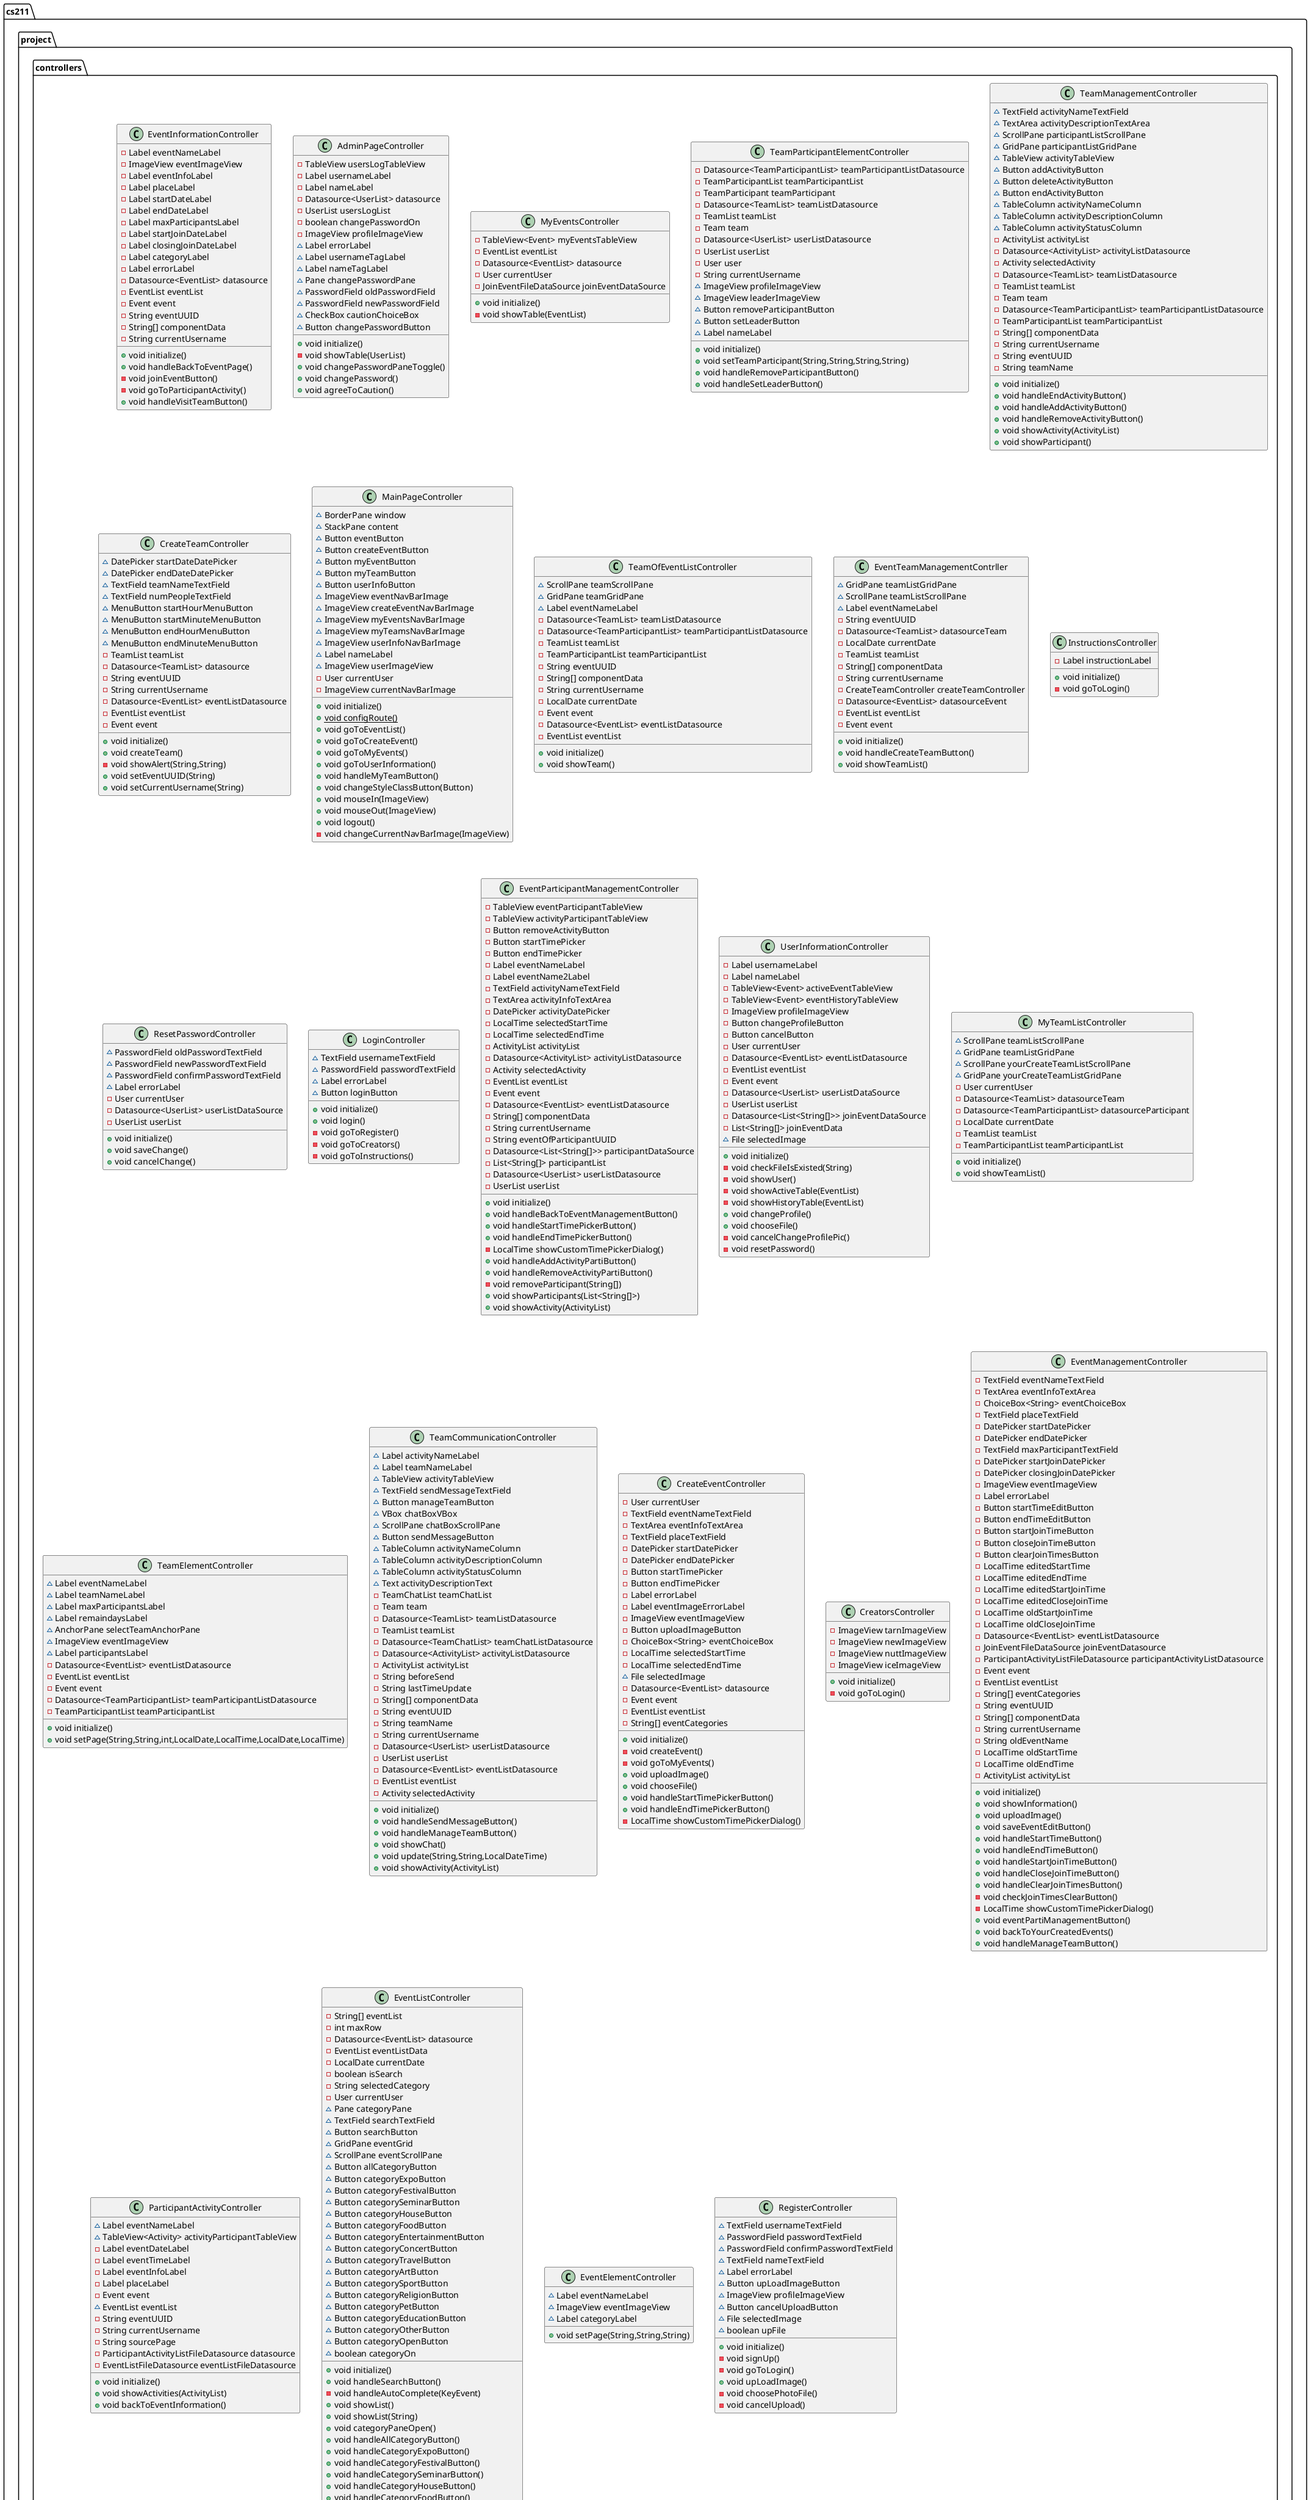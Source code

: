 @startuml
class cs211.project.controllers.EventInformationController {
- Label eventNameLabel
- ImageView eventImageView
- Label eventInfoLabel
- Label placeLabel
- Label startDateLabel
- Label endDateLabel
- Label maxParticipantsLabel
- Label startJoinDateLabel
- Label closingJoinDateLabel
- Label categoryLabel
- Label errorLabel
- Datasource<EventList> datasource
- EventList eventList
- Event event
- String eventUUID
- String[] componentData
- String currentUsername
+ void initialize()
+ void handleBackToEventPage()
- void joinEventButton()
- void goToParticipantActivity()
+ void handleVisitTeamButton()
}
class cs211.project.controllers.AdminPageController {
- TableView usersLogTableView
- Label usernameLabel
- Label nameLabel
- Datasource<UserList> datasource
- UserList usersLogList
- boolean changePasswordOn
- ImageView profileImageView
~ Label errorLabel
~ Label usernameTagLabel
~ Label nameTagLabel
~ Pane changePasswordPane
~ PasswordField oldPasswordField
~ PasswordField newPasswordField
~ CheckBox cautionChoiceBox
~ Button changePasswordButton
+ void initialize()
- void showTable(UserList)
+ void changePasswordPaneToggle()
+ void changePassword()
+ void agreeToCaution()
}
class cs211.project.controllers.MyEventsController {
- TableView<Event> myEventsTableView
- EventList eventList
- Datasource<EventList> datasource
- User currentUser
- JoinEventFileDataSource joinEventDataSource
+ void initialize()
- void showTable(EventList)
}
class cs211.project.controllers.TeamParticipantElementController {
- Datasource<TeamParticipantList> teamParticipantListDatasource
- TeamParticipantList teamParticipantList
- TeamParticipant teamParticipant
- Datasource<TeamList> teamListDatasource
- TeamList teamList
- Team team
- Datasource<UserList> userListDatasource
- UserList userList
- User user
- String currentUsername
~ ImageView profileImageView
~ ImageView leaderImageView
~ Button removeParticipantButton
~ Button setLeaderButton
~ Label nameLabel
+ void initialize()
+ void setTeamParticipant(String,String,String,String)
+ void handleRemoveParticipantButton()
+ void handleSetLeaderButton()
}
class cs211.project.controllers.TeamManagementController {
~ TextField activityNameTextField
~ TextArea activityDescriptionTextArea
~ ScrollPane participantListScrollPane
~ GridPane participantListGridPane
~ TableView activityTableView
~ Button addActivityButton
~ Button deleteActivityButton
~ Button endActivityButton
~ TableColumn activityNameColumn
~ TableColumn activityDescriptionColumn
~ TableColumn activityStatusColumn
- ActivityList activityList
- Datasource<ActivityList> activityListDatasource
- Activity selectedActivity
- Datasource<TeamList> teamListDatasource
- TeamList teamList
- Team team
- Datasource<TeamParticipantList> teamParticipantListDatasource
- TeamParticipantList teamParticipantList
- String[] componentData
- String currentUsername
- String eventUUID
- String teamName
+ void initialize()
+ void handleEndActivityButton()
+ void handleAddActivityButton()
+ void handleRemoveActivityButton()
+ void showActivity(ActivityList)
+ void showParticipant()
}
class cs211.project.controllers.CreateTeamController {
~ DatePicker startDateDatePicker
~ DatePicker endDateDatePicker
~ TextField teamNameTextField
~ TextField numPeopleTextField
~ MenuButton startHourMenuButton
~ MenuButton startMinuteMenuButton
~ MenuButton endHourMenuButton
~ MenuButton endMinuteMenuButton
- TeamList teamList
- Datasource<TeamList> datasource
- String eventUUID
- String currentUsername
- Datasource<EventList> eventListDatasource
- EventList eventList
- Event event
+ void initialize()
+ void createTeam()
- void showAlert(String,String)
+ void setEventUUID(String)
+ void setCurrentUsername(String)
}
class cs211.project.controllers.MainPageController {
~ BorderPane window
~ StackPane content
~ Button eventButton
~ Button createEventButton
~ Button myEventButton
~ Button myTeamButton
~ Button userInfoButton
~ ImageView eventNavBarImage
~ ImageView createEventNavBarImage
~ ImageView myEventsNavBarImage
~ ImageView myTeamsNavBarImage
~ ImageView userInfoNavBarImage
~ Label nameLabel
~ ImageView userImageView
- User currentUser
- ImageView currentNavBarImage
+ void initialize()
+ {static} void configRoute()
+ void goToEventList()
+ void goToCreateEvent()
+ void goToMyEvents()
+ void goToUserInformation()
+ void handleMyTeamButton()
+ void changeStyleClassButton(Button)
+ void mouseIn(ImageView)
+ void mouseOut(ImageView)
+ void logout()
- void changeCurrentNavBarImage(ImageView)
}
class cs211.project.controllers.TeamOfEventListController {
~ ScrollPane teamScrollPane
~ GridPane teamGridPane
~ Label eventNameLabel
- Datasource<TeamList> teamListDatasource
- Datasource<TeamParticipantList> teamParticipantListDatasource
- TeamList teamList
- TeamParticipantList teamParticipantList
- String eventUUID
- String[] componentData
- String currentUsername
- LocalDate currentDate
- Event event
- Datasource<EventList> eventListDatasource
- EventList eventList
+ void initialize()
+ void showTeam()
}
class cs211.project.controllers.EventTeamManagementContrller {
~ GridPane teamListGridPane
~ ScrollPane teamListScrollPane
~ Label eventNameLabel
- String eventUUID
- Datasource<TeamList> datasourceTeam
- LocalDate currentDate
- TeamList teamList
- String[] componentData
- String currentUsername
- CreateTeamController createTeamController
- Datasource<EventList> datasourceEvent
- EventList eventList
- Event event
+ void initialize()
+ void handleCreateTeamButton()
+ void showTeamList()
}
class cs211.project.controllers.InstructionsController {
- Label instructionLabel
+ void initialize()
- void goToLogin()
}
class cs211.project.controllers.ResetPasswordController {
~ PasswordField oldPasswordTextField
~ PasswordField newPasswordTextField
~ PasswordField confirmPasswordTextField
~ Label errorLabel
- User currentUser
- Datasource<UserList> userListDataSource
- UserList userList
+ void initialize()
+ void saveChange()
+ void cancelChange()
}
class cs211.project.controllers.LoginController {
~ TextField usernameTextField
~ PasswordField passwordTextField
~ Label errorLabel
~ Button loginButton
+ void initialize()
+ void login()
- void goToRegister()
- void goToCreators()
- void goToInstructions()
}
class cs211.project.controllers.EventParticipantManagementController {
- TableView eventParticipantTableView
- TableView activityParticipantTableView
- Button removeActivityButton
- Button startTimePicker
- Button endTimePicker
- Label eventNameLabel
- Label eventName2Label
- TextField activityNameTextField
- TextArea activityInfoTextArea
- DatePicker activityDatePicker
- LocalTime selectedStartTime
- LocalTime selectedEndTime
- ActivityList activityList
- Datasource<ActivityList> activityListDatasource
- Activity selectedActivity
- EventList eventList
- Event event
- Datasource<EventList> eventListDatasource
- String[] componentData
- String currentUsername
- String eventOfParticipantUUID
- Datasource<List<String[]>> participantDataSource
- List<String[]> participantList
- Datasource<UserList> userListDatasource
- UserList userList
+ void initialize()
+ void handleBackToEventManagementButton()
+ void handleStartTimePickerButton()
+ void handleEndTimePickerButton()
- LocalTime showCustomTimePickerDialog()
+ void handleAddActivityPartiButton()
+ void handleRemoveActivityPartiButton()
- void removeParticipant(String[])
+ void showParticipants(List<String[]>)
+ void showActivity(ActivityList)
}
class cs211.project.controllers.UserInformationController {
- Label usernameLabel
- Label nameLabel
- TableView<Event> activeEventTableView
- TableView<Event> eventHistoryTableView
- ImageView profileImageView
- Button changeProfileButton
- Button cancelButton
- User currentUser
- Datasource<EventList> eventListDatasource
- EventList eventList
- Event event
- Datasource<UserList> userListDataSource
- UserList userList
- Datasource<List<String[]>> joinEventDataSource
- List<String[]> joinEventData
~ File selectedImage
+ void initialize()
- void checkFileIsExisted(String)
- void showUser()
- void showActiveTable(EventList)
- void showHistoryTable(EventList)
+ void changeProfile()
+ void chooseFile()
- void cancelChangeProfilePic()
- void resetPassword()
}
class cs211.project.controllers.MyTeamListController {
~ ScrollPane teamListScrollPane
~ GridPane teamListGridPane
~ ScrollPane yourCreateTeamListScrollPane
~ GridPane yourCreateTeamListGridPane
- User currentUser
- Datasource<TeamList> datasourceTeam
- Datasource<TeamParticipantList> datasourceParticipant
- LocalDate currentDate
- TeamList teamList
- TeamParticipantList teamParticipantList
+ void initialize()
+ void showTeamList()
}
class cs211.project.controllers.TeamElementController {
~ Label eventNameLabel
~ Label teamNameLabel
~ Label maxParticipantsLabel
~ Label remaindaysLabel
~ AnchorPane selectTeamAnchorPane
~ ImageView eventImageView
~ Label participantsLabel
- Datasource<EventList> eventListDatasource
- EventList eventList
- Event event
- Datasource<TeamParticipantList> teamParticipantListDatasource
- TeamParticipantList teamParticipantList
+ void initialize()
+ void setPage(String,String,int,LocalDate,LocalTime,LocalDate,LocalTime)
}
class cs211.project.controllers.TeamCommunicationController {
~ Label activityNameLabel
~ Label teamNameLabel
~ TableView activityTableView
~ TextField sendMessageTextField
~ Button manageTeamButton
~ VBox chatBoxVBox
~ ScrollPane chatBoxScrollPane
~ Button sendMessageButton
~ TableColumn activityNameColumn
~ TableColumn activityDescriptionColumn
~ TableColumn activityStatusColumn
~ Text activityDescriptionText
- TeamChatList teamChatList
- Team team
- Datasource<TeamList> teamListDatasource
- TeamList teamList
- Datasource<TeamChatList> teamChatListDatasource
- Datasource<ActivityList> activityListDatasource
- ActivityList activityList
- String beforeSend
- String lastTimeUpdate
- String[] componentData
- String eventUUID
- String teamName
- String currentUsername
- Datasource<UserList> userListDatasource
- UserList userList
- Datasource<EventList> eventListDatasource
- EventList eventList
- Activity selectedActivity
+ void initialize()
+ void handleSendMessageButton()
+ void handleManageTeamButton()
+ void showChat()
+ void update(String,String,LocalDateTime)
+ void showActivity(ActivityList)
}
class cs211.project.controllers.CreateEventController {
- User currentUser
- TextField eventNameTextField
- TextArea eventInfoTextArea
- TextField placeTextField
- DatePicker startDatePicker
- DatePicker endDatePicker
- Button startTimePicker
- Button endTimePicker
- Label errorLabel
- Label eventImageErrorLabel
- ImageView eventImageView
- Button uploadImageButton
- ChoiceBox<String> eventChoiceBox
- LocalTime selectedStartTime
- LocalTime selectedEndTime
~ File selectedImage
- Datasource<EventList> datasource
- Event event
- EventList eventList
- String[] eventCategories
+ void initialize()
- void createEvent()
- void goToMyEvents()
+ void uploadImage()
+ void chooseFile()
+ void handleStartTimePickerButton()
+ void handleEndTimePickerButton()
- LocalTime showCustomTimePickerDialog()
}
class cs211.project.controllers.CreatorsController {
- ImageView tarnImageView
- ImageView newImageView
- ImageView nuttImageView
- ImageView iceImageView
+ void initialize()
- void goToLogin()
}
class cs211.project.controllers.EventManagementController {
- TextField eventNameTextField
- TextArea eventInfoTextArea
- ChoiceBox<String> eventChoiceBox
- TextField placeTextField
- DatePicker startDatePicker
- DatePicker endDatePicker
- TextField maxParticipantTextField
- DatePicker startJoinDatePicker
- DatePicker closingJoinDatePicker
- ImageView eventImageView
- Label errorLabel
- Button startTimeEditButton
- Button endTimeEditButton
- Button startJoinTimeButton
- Button closeJoinTimeButton
- Button clearJoinTimesButton
- LocalTime editedStartTime
- LocalTime editedEndTime
- LocalTime editedStartJoinTime
- LocalTime editedCloseJoinTime
- LocalTime oldStartJoinTime
- LocalTime oldCloseJoinTime
- Datasource<EventList> eventListDatasource
- JoinEventFileDataSource joinEventDatasource
- ParticipantActivityListFileDatasource participantActivityListDatasource
- Event event
- EventList eventList
- String[] eventCategories
- String eventUUID
- String[] componentData
- String currentUsername
- String oldEventName
- LocalTime oldStartTime
- LocalTime oldEndTime
- ActivityList activityList
+ void initialize()
+ void showInformation()
+ void uploadImage()
+ void saveEventEditButton()
+ void handleStartTimeButton()
+ void handleEndTimeButton()
+ void handleStartJoinTimeButton()
+ void handleCloseJoinTimeButton()
+ void handleClearJoinTimesButton()
- void checkJoinTimesClearButton()
- LocalTime showCustomTimePickerDialog()
+ void eventPartiManagementButton()
+ void backToYourCreatedEvents()
+ void handleManageTeamButton()
}
class cs211.project.controllers.ParticipantActivityController {
~ Label eventNameLabel
~ TableView<Activity> activityParticipantTableView
- Label eventDateLabel
- Label eventTimeLabel
- Label eventInfoLabel
- Label placeLabel
- Event event
~ EventList eventList
- String eventUUID
- String currentUsername
- String sourcePage
- ParticipantActivityListFileDatasource datasource
- EventListFileDatasource eventListFileDatasource
+ void initialize()
+ void showActivities(ActivityList)
+ void backToEventInformation()
}
class cs211.project.controllers.EventListController {
- String[] eventList
- int maxRow
- Datasource<EventList> datasource
- EventList eventListData
- LocalDate currentDate
- boolean isSearch
- String selectedCategory
- User currentUser
~ Pane categoryPane
~ TextField searchTextField
~ Button searchButton
~ GridPane eventGrid
~ ScrollPane eventScrollPane
~ Button allCategoryButton
~ Button categoryExpoButton
~ Button categoryFestivalButton
~ Button categorySeminarButton
~ Button categoryHouseButton
~ Button categoryFoodButton
~ Button categoryEntertainmentButton
~ Button categoryConcertButton
~ Button categoryTravelButton
~ Button categoryArtButton
~ Button categorySportButton
~ Button categoryReligionButton
~ Button categoryPetButton
~ Button categoryEducationButton
~ Button categoryOtherButton
~ Button categoryOpenButton
~ boolean categoryOn
+ void initialize()
+ void handleSearchButton()
- void handleAutoComplete(KeyEvent)
+ void showList()
+ void showList(String)
+ void categoryPaneOpen()
+ void handleAllCategoryButton()
+ void handleCategoryExpoButton()
+ void handleCategoryFestivalButton()
+ void handleCategorySeminarButton()
+ void handleCategoryHouseButton()
+ void handleCategoryFoodButton()
+ void handleCategoryEntertainmentButton()
+ void handleCategoryConcertButton()
+ void handleCategoryTravelButton()
+ void handleCategoryArtButton()
+ void handleCategorySportButton()
+ void handleCategoryReligionButton()
+ void handleCategoryPetButton()
+ void handleCategoryEducationButton()
+ void handleCategoryOtherButton()
+ void changeStyleClassCategoryButton(Button)
}
class cs211.project.controllers.EventElementController {
~ Label eventNameLabel
~ ImageView eventImageView
~ Label categoryLabel
+ void setPage(String,String,String)
}
class cs211.project.controllers.RegisterController {
~ TextField usernameTextField
~ PasswordField passwordTextField
~ PasswordField confirmPasswordTextField
~ TextField nameTextField
~ Label errorLabel
~ Button upLoadImageButton
~ ImageView profileImageView
~ Button cancelUploadButton
~ File selectedImage
~ boolean upFile
+ void initialize()
- void signUp()
- void goToLogin()
+ void upLoadImage()
- void choosePhotoFile()
- void cancelUpload()
}
@enduml